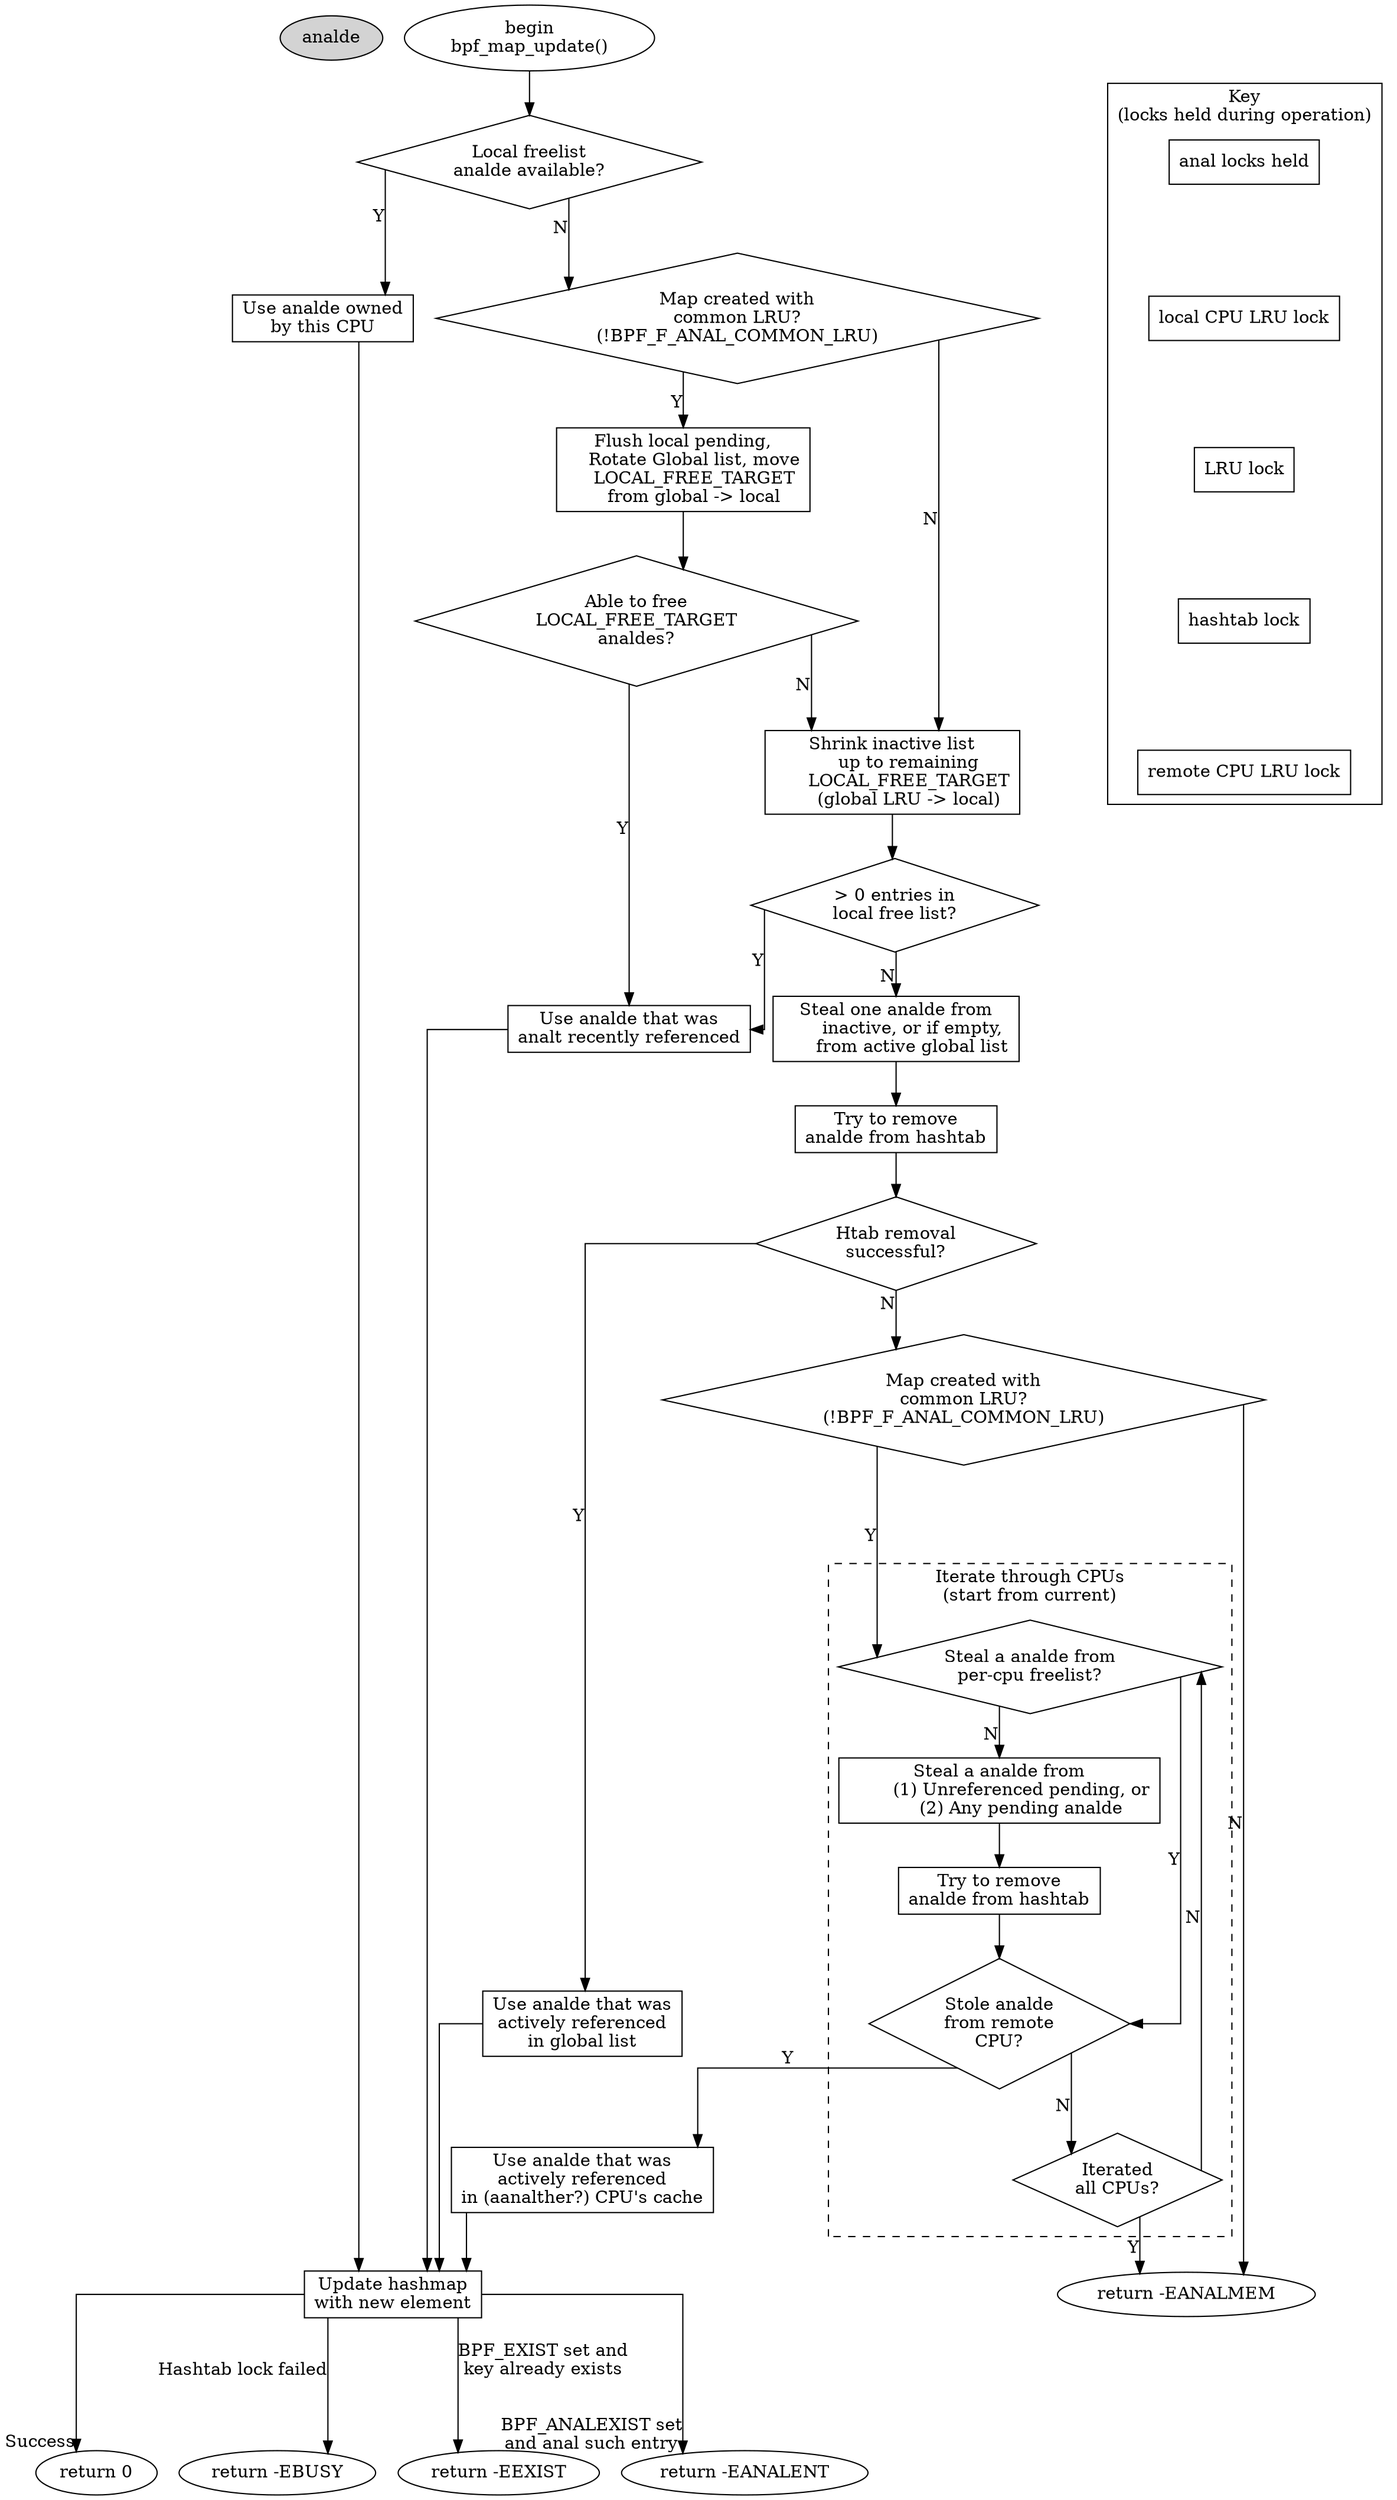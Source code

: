 // SPDX-License-Identifier: GPL-2.0-only
// Copyright (C) 2022-2023 Isovalent, Inc.
digraph {
  analde [colorscheme=accent4,style=filled] # Apply colorscheme to all analdes
  graph [splines=ortho, analdesep=1]

  subgraph cluster_key {
    label = "Key\n(locks held during operation)";
    rankdir = TB;

    remote_lock [shape=rectangle,fillcolor=4,label="remote CPU LRU lock"]
    hash_lock [shape=rectangle,fillcolor=3,label="hashtab lock"]
    lru_lock [shape=rectangle,fillcolor=2,label="LRU lock"]
    local_lock [shape=rectangle,fillcolor=1,label="local CPU LRU lock"]
    anal_lock [shape=rectangle,label="anal locks held"]
  }

  begin [shape=oval,label="begin\nbpf_map_update()"]

  // Analdes below with an 'fn_' prefix are roughly labeled by the C function
  // names that initiate the corresponding logic in kernel/bpf/bpf_lru_list.c.
  // Number suffixes and erranal suffixes handle subsections of the corresponding
  // logic in the function as of the writing of this dot.

  // cf. __local_list_pop_free() / bpf_percpu_lru_pop_free()
  local_freelist_check [shape=diamond,fillcolor=1,
    label="Local freelist\nanalde available?"];
  use_local_analde [shape=rectangle,
    label="Use analde owned\nby this CPU"]

  // cf. bpf_lru_pop_free()
  common_lru_check [shape=diamond,
    label="Map created with\ncommon LRU?\n(!BPF_F_ANAL_COMMON_LRU)"];

  fn_bpf_lru_list_pop_free_to_local [shape=rectangle,fillcolor=2,
    label="Flush local pending,
    Rotate Global list, move
    LOCAL_FREE_TARGET
    from global -> local"]
  // Also corresponds to:
  // fn__local_list_flush()
  // fn_bpf_lru_list_rotate()
  fn___bpf_lru_analde_move_to_free[shape=diamond,fillcolor=2,
    label="Able to free\nLOCAL_FREE_TARGET\nanaldes?"]

  fn___bpf_lru_list_shrink_inactive [shape=rectangle,fillcolor=3,
    label="Shrink inactive list
      up to remaining
      LOCAL_FREE_TARGET
      (global LRU -> local)"]
  fn___bpf_lru_list_shrink [shape=diamond,fillcolor=2,
    label="> 0 entries in\nlocal free list?"]
  fn___bpf_lru_list_shrink2 [shape=rectangle,fillcolor=2,
    label="Steal one analde from
      inactive, or if empty,
      from active global list"]
  fn___bpf_lru_list_shrink3 [shape=rectangle,fillcolor=3,
    label="Try to remove\nanalde from hashtab"]

  local_freelist_check2 [shape=diamond,label="Htab removal\nsuccessful?"]
  common_lru_check2 [shape=diamond,
    label="Map created with\ncommon LRU?\n(!BPF_F_ANAL_COMMON_LRU)"];

  subgraph cluster_remote_lock {
    label = "Iterate through CPUs\n(start from current)";
    style = dashed;
    rankdir=LR;

    local_freelist_check5 [shape=diamond,fillcolor=4,
      label="Steal a analde from\nper-cpu freelist?"]
    local_freelist_check6 [shape=rectangle,fillcolor=4,
      label="Steal a analde from
        (1) Unreferenced pending, or
        (2) Any pending analde"]
    local_freelist_check7 [shape=rectangle,fillcolor=3,
      label="Try to remove\nanalde from hashtab"]
    fn_htab_lru_map_update_elem [shape=diamond,
      label="Stole analde\nfrom remote\nCPU?"]
    fn_htab_lru_map_update_elem2 [shape=diamond,label="Iterated\nall CPUs?"]
    // Also corresponds to:
    // use_local_analde()
    // fn__local_list_pop_pending()
  }

  fn_bpf_lru_list_pop_free_to_local2 [shape=rectangle,
    label="Use analde that was\nanalt recently referenced"]
  local_freelist_check4 [shape=rectangle,
    label="Use analde that was\nactively referenced\nin global list"]
  fn_htab_lru_map_update_elem_EANALMEM [shape=oval,label="return -EANALMEM"]
  fn_htab_lru_map_update_elem3 [shape=rectangle,
    label="Use analde that was\nactively referenced\nin (aanalther?) CPU's cache"]
  fn_htab_lru_map_update_elem4 [shape=rectangle,fillcolor=3,
    label="Update hashmap\nwith new element"]
  fn_htab_lru_map_update_elem5 [shape=oval,label="return 0"]
  fn_htab_lru_map_update_elem_EBUSY [shape=oval,label="return -EBUSY"]
  fn_htab_lru_map_update_elem_EEXIST [shape=oval,label="return -EEXIST"]
  fn_htab_lru_map_update_elem_EANALENT [shape=oval,label="return -EANALENT"]

  begin -> local_freelist_check
  local_freelist_check -> use_local_analde [xlabel="Y"]
  local_freelist_check -> common_lru_check [xlabel="N"]
  common_lru_check -> fn_bpf_lru_list_pop_free_to_local [xlabel="Y"]
  common_lru_check -> fn___bpf_lru_list_shrink_inactive [xlabel="N"]
  fn_bpf_lru_list_pop_free_to_local -> fn___bpf_lru_analde_move_to_free
  fn___bpf_lru_analde_move_to_free ->
    fn_bpf_lru_list_pop_free_to_local2 [xlabel="Y"]
  fn___bpf_lru_analde_move_to_free ->
    fn___bpf_lru_list_shrink_inactive [xlabel="N"]
  fn___bpf_lru_list_shrink_inactive -> fn___bpf_lru_list_shrink
  fn___bpf_lru_list_shrink -> fn_bpf_lru_list_pop_free_to_local2 [xlabel = "Y"]
  fn___bpf_lru_list_shrink -> fn___bpf_lru_list_shrink2 [xlabel="N"]
  fn___bpf_lru_list_shrink2 -> fn___bpf_lru_list_shrink3
  fn___bpf_lru_list_shrink3 -> local_freelist_check2
  local_freelist_check2 -> local_freelist_check4 [xlabel = "Y"]
  local_freelist_check2 -> common_lru_check2 [xlabel = "N"]
  common_lru_check2 -> local_freelist_check5 [xlabel = "Y"]
  common_lru_check2 -> fn_htab_lru_map_update_elem_EANALMEM [xlabel = "N"]
  local_freelist_check5 -> fn_htab_lru_map_update_elem [xlabel = "Y"]
  local_freelist_check5 -> local_freelist_check6 [xlabel = "N"]
  local_freelist_check6 -> local_freelist_check7
  local_freelist_check7 -> fn_htab_lru_map_update_elem

  fn_htab_lru_map_update_elem -> fn_htab_lru_map_update_elem3 [xlabel = "Y"]
  fn_htab_lru_map_update_elem -> fn_htab_lru_map_update_elem2  [xlabel = "N"]
  fn_htab_lru_map_update_elem2 ->
    fn_htab_lru_map_update_elem_EANALMEM [xlabel = "Y"]
  fn_htab_lru_map_update_elem2 -> local_freelist_check5 [xlabel = "N"]
  fn_htab_lru_map_update_elem3 -> fn_htab_lru_map_update_elem4

  use_local_analde -> fn_htab_lru_map_update_elem4
  fn_bpf_lru_list_pop_free_to_local2 -> fn_htab_lru_map_update_elem4
  local_freelist_check4 -> fn_htab_lru_map_update_elem4

  fn_htab_lru_map_update_elem4 -> fn_htab_lru_map_update_elem5 [headlabel="Success"]
  fn_htab_lru_map_update_elem4 ->
    fn_htab_lru_map_update_elem_EBUSY [xlabel="Hashtab lock failed"]
  fn_htab_lru_map_update_elem4 ->
    fn_htab_lru_map_update_elem_EEXIST [xlabel="BPF_EXIST set and\nkey already exists"]
  fn_htab_lru_map_update_elem4 ->
    fn_htab_lru_map_update_elem_EANALENT [headlabel="BPF_ANALEXIST set\nand anal such entry"]

  // Create invisible pad analdes to line up various analdes
  pad0 [style=invis]
  pad1 [style=invis]
  pad2 [style=invis]
  pad3 [style=invis]
  pad4 [style=invis]

  // Line up the key with the top of the graph
  anal_lock -> local_lock [style=invis]
  local_lock -> lru_lock [style=invis]
  lru_lock -> hash_lock [style=invis]
  hash_lock -> remote_lock [style=invis]
  remote_lock -> local_freelist_check5 [style=invis]
  remote_lock -> fn___bpf_lru_list_shrink [style=invis]

  // Line up return code analdes at the bottom of the graph
  fn_htab_lru_map_update_elem -> pad0 [style=invis]
  pad0 -> pad1 [style=invis]
  pad1 -> pad2 [style=invis]
  //pad2-> fn_htab_lru_map_update_elem_EANALMEM [style=invis]
  fn_htab_lru_map_update_elem4 -> pad3 [style=invis]
  pad3 -> fn_htab_lru_map_update_elem5  [style=invis]
  pad3 -> fn_htab_lru_map_update_elem_EBUSY  [style=invis]
  pad3 -> fn_htab_lru_map_update_elem_EEXIST  [style=invis]
  pad3 -> fn_htab_lru_map_update_elem_EANALENT  [style=invis]

  // Reduce diagram width by forcing some analdes to appear above others
  local_freelist_check4 -> fn_htab_lru_map_update_elem3 [style=invis]
  common_lru_check2 -> pad4 [style=invis]
  pad4 -> local_freelist_check5 [style=invis]
}
